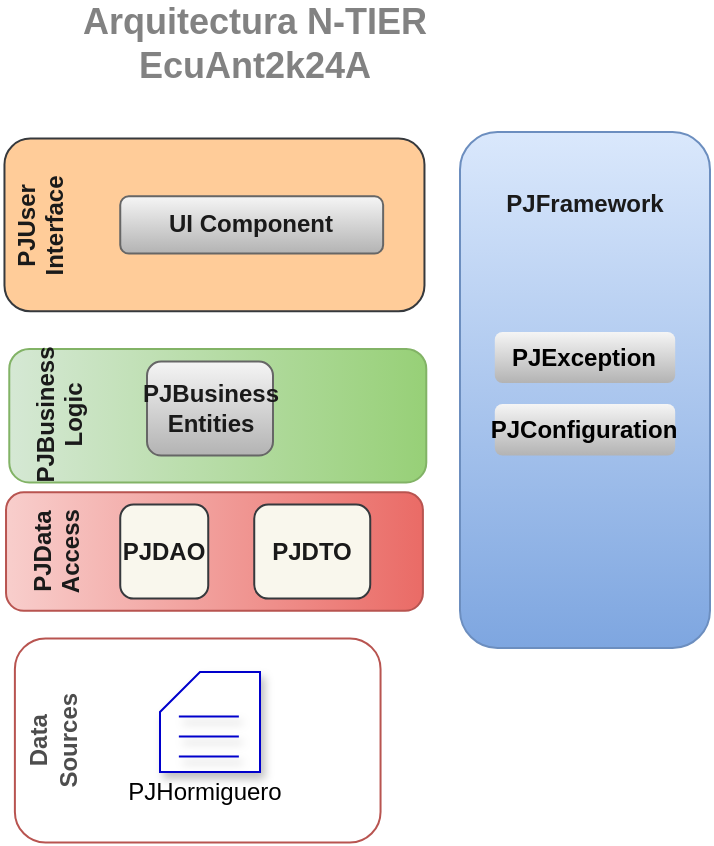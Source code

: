 <mxfile>
    <diagram id="FzvvO8h6T_Ukn7z7ZDRW" name="Page-1">
        <mxGraphModel dx="949" dy="319" grid="1" gridSize="10" guides="1" tooltips="1" connect="1" arrows="1" fold="1" page="1" pageScale="1" pageWidth="850" pageHeight="1100" math="0" shadow="0">
            <root>
                <mxCell id="0"/>
                <mxCell id="1" parent="0"/>
                <mxCell id="2" value="&lt;font color=&quot;#1a1a1a&quot;&gt;&lt;b&gt;PJData&lt;br&gt;Access&lt;br&gt;&lt;/b&gt;&lt;br&gt;&lt;br&gt;&lt;br&gt;&lt;br&gt;&lt;br&gt;&lt;br&gt;&lt;br&gt;&lt;br&gt;&lt;br&gt;&lt;br&gt;&lt;br&gt;&lt;/font&gt;" style="rounded=1;whiteSpace=wrap;html=1;fillColor=#f8cecc;strokeColor=#b85450;rotation=-90;gradientColor=#ea6b66;" vertex="1" parent="1">
                    <mxGeometry x="267.61" y="335.59" width="59.25" height="208.44" as="geometry"/>
                </mxCell>
                <mxCell id="3" value="&lt;font color=&quot;#1a1a1a&quot;&gt;&lt;b&gt;PJDAO&lt;/b&gt;&lt;br&gt;&lt;/font&gt;" style="rounded=1;whiteSpace=wrap;html=1;fillColor=#f9f7ed;strokeColor=#36393d;" vertex="1" parent="1">
                    <mxGeometry x="250.12" y="416.31" width="44" height="47" as="geometry"/>
                </mxCell>
                <mxCell id="4" value="&lt;font color=&quot;#828282&quot; style=&quot;font-size: 18px;&quot;&gt;&lt;b style=&quot;&quot;&gt;Arquitectura N-TIER&lt;br&gt;EcuAnt2k24A&lt;br&gt;&lt;/b&gt;&lt;/font&gt;" style="text;html=1;strokeColor=none;fillColor=none;align=center;verticalAlign=middle;whiteSpace=wrap;rounded=0;labelBackgroundColor=none;fontColor=#333333;" vertex="1" parent="1">
                    <mxGeometry x="195" y="171.49" width="245" height="30" as="geometry"/>
                </mxCell>
                <mxCell id="5" value="&lt;font color=&quot;#1a1a1a&quot;&gt;&lt;b&gt;&lt;br&gt;PJBusiness&lt;br&gt;Logic&lt;br&gt;&lt;br&gt;&lt;br&gt;&lt;br&gt;&lt;br&gt;&lt;br&gt;&lt;br&gt;&lt;br&gt;&lt;br&gt;&lt;br&gt;&lt;br&gt;&lt;br&gt;&lt;/b&gt;&lt;br&gt;&lt;/font&gt;" style="rounded=1;whiteSpace=wrap;html=1;fillColor=#d5e8d4;strokeColor=#82b366;rotation=-90;gradientColor=#97d077;" vertex="1" parent="1">
                    <mxGeometry x="265.5" y="267.61" width="66.78" height="208.51" as="geometry"/>
                </mxCell>
                <mxCell id="6" value="&lt;font color=&quot;#1a1a1a&quot;&gt;&lt;b&gt;PJBusiness Entities&lt;/b&gt;&lt;/font&gt;" style="rounded=1;whiteSpace=wrap;html=1;fillColor=#f5f5f5;strokeColor=#666666;gradientColor=#b3b3b3;" vertex="1" parent="1">
                    <mxGeometry x="263.5" y="344.77" width="63" height="47" as="geometry"/>
                </mxCell>
                <mxCell id="7" value="&lt;b style=&quot;&quot;&gt;&lt;font color=&quot;#4d4d4d&quot;&gt;Data&lt;br&gt;Sources&lt;br&gt;&lt;br&gt;&lt;br&gt;&lt;br&gt;&lt;br&gt;&lt;br&gt;&lt;br&gt;&lt;br&gt;&lt;br&gt;&lt;br&gt;&lt;/font&gt;&lt;br&gt;&lt;/b&gt;" style="rounded=1;whiteSpace=wrap;html=1;fillColor=none;strokeColor=#b85450;rotation=-90;gradientColor=#ea6b66;" vertex="1" parent="1">
                    <mxGeometry x="237.84" y="442.83" width="102.04" height="182.83" as="geometry"/>
                </mxCell>
                <mxCell id="8" value="&lt;font color=&quot;#1a1a1a&quot;&gt;&lt;b&gt;PJUser&lt;br&gt;Interface&lt;br&gt;&lt;br&gt;&lt;br&gt;&lt;br&gt;&lt;br&gt;&lt;br&gt;&lt;br&gt;&lt;br&gt;&lt;br&gt;&lt;br&gt;&lt;br&gt;&lt;br&gt;&lt;/b&gt;&lt;br&gt;&lt;/font&gt;" style="rounded=1;whiteSpace=wrap;html=1;fillColor=#ffcc99;strokeColor=#36393d;rotation=-90;" vertex="1" parent="1">
                    <mxGeometry x="254.05" y="171.49" width="86.37" height="210" as="geometry"/>
                </mxCell>
                <mxCell id="9" value="&lt;span style=&quot;color: rgb(26, 26, 26);&quot;&gt;&lt;b&gt;UI Component&lt;/b&gt;&lt;/span&gt;" style="rounded=1;whiteSpace=wrap;html=1;fillColor=#f5f5f5;strokeColor=#666666;gradientColor=#b3b3b3;" vertex="1" parent="1">
                    <mxGeometry x="250.12" y="262.18" width="131.45" height="28.62" as="geometry"/>
                </mxCell>
                <mxCell id="10" value="&lt;font color=&quot;#1a1a1a&quot;&gt;&lt;b&gt;PJDTO&lt;/b&gt;&lt;br&gt;&lt;/font&gt;" style="rounded=1;whiteSpace=wrap;html=1;fillColor=#f9f7ed;strokeColor=#36393d;" vertex="1" parent="1">
                    <mxGeometry x="317.12" y="416.31" width="58" height="47" as="geometry"/>
                </mxCell>
                <mxCell id="11" value="" style="verticalLabelPosition=bottom;verticalAlign=top;html=1;shape=card;whiteSpace=wrap;size=20;arcSize=12;fillColor=#FFFFFF;strokeColor=#0000CC;shadow=1;" vertex="1" parent="1">
                    <mxGeometry x="270" y="500" width="50" height="50" as="geometry"/>
                </mxCell>
                <mxCell id="12" value="" style="endArrow=none;html=1;strokeColor=#0000CC;shadow=1;" edge="1" parent="1">
                    <mxGeometry width="50" height="50" relative="1" as="geometry">
                        <mxPoint x="279.43" y="522.27" as="sourcePoint"/>
                        <mxPoint x="309.43" y="522.27" as="targetPoint"/>
                    </mxGeometry>
                </mxCell>
                <mxCell id="13" value="" style="endArrow=none;html=1;strokeColor=#0000CC;shadow=1;" edge="1" parent="1">
                    <mxGeometry width="50" height="50" relative="1" as="geometry">
                        <mxPoint x="279.43" y="532.27" as="sourcePoint"/>
                        <mxPoint x="309.43" y="532.27" as="targetPoint"/>
                    </mxGeometry>
                </mxCell>
                <mxCell id="14" value="" style="endArrow=none;html=1;strokeColor=#0000CC;shadow=1;" edge="1" parent="1">
                    <mxGeometry width="50" height="50" relative="1" as="geometry">
                        <mxPoint x="279.43" y="542.23" as="sourcePoint"/>
                        <mxPoint x="309.43" y="542.23" as="targetPoint"/>
                    </mxGeometry>
                </mxCell>
                <mxCell id="15" value="PJHormiguero" style="text;html=1;strokeColor=none;fillColor=none;align=center;verticalAlign=middle;whiteSpace=wrap;rounded=0;shadow=1;" vertex="1" parent="1">
                    <mxGeometry x="265" y="550" width="55" height="20" as="geometry"/>
                </mxCell>
                <mxCell id="16" value="&lt;font color=&quot;#1a1a1a&quot;&gt;&lt;b&gt;PJFramework&lt;/b&gt;&lt;br&gt;&lt;br&gt;&lt;br&gt;&lt;br&gt;&lt;br&gt;&lt;br&gt;&lt;br&gt;&lt;br&gt;&lt;br&gt;&lt;br&gt;&lt;br&gt;&lt;br&gt;&lt;br&gt;&lt;br&gt;&lt;/font&gt;" style="rounded=1;whiteSpace=wrap;html=1;fillColor=#dae8fc;strokeColor=#6c8ebf;gradientColor=#7ea6e0;" vertex="1" parent="1">
                    <mxGeometry x="420" y="230" width="125" height="258" as="geometry"/>
                </mxCell>
                <mxCell id="17" value="&lt;span style=&quot;&quot;&gt;&lt;font color=&quot;#000000&quot;&gt;&lt;b&gt;PJException&lt;/b&gt;&lt;/font&gt;&lt;/span&gt;" style="rounded=1;whiteSpace=wrap;html=1;fillColor=#f5f5f5;strokeColor=none;gradientColor=#b3b3b3;" vertex="1" parent="1">
                    <mxGeometry x="437.4" y="330" width="90.19" height="25.56" as="geometry"/>
                </mxCell>
                <mxCell id="18" value="&lt;div style=&quot;&quot;&gt;&lt;font color=&quot;#000000&quot;&gt;&lt;b&gt;PJConfiguration&lt;/b&gt;&lt;/font&gt;&lt;/div&gt;" style="rounded=1;whiteSpace=wrap;html=1;fillColor=#f5f5f5;strokeColor=none;gradientColor=#b3b3b3;" vertex="1" parent="1">
                    <mxGeometry x="437.4" y="366.02" width="90.19" height="25.75" as="geometry"/>
                </mxCell>
            </root>
        </mxGraphModel>
    </diagram>
</mxfile>